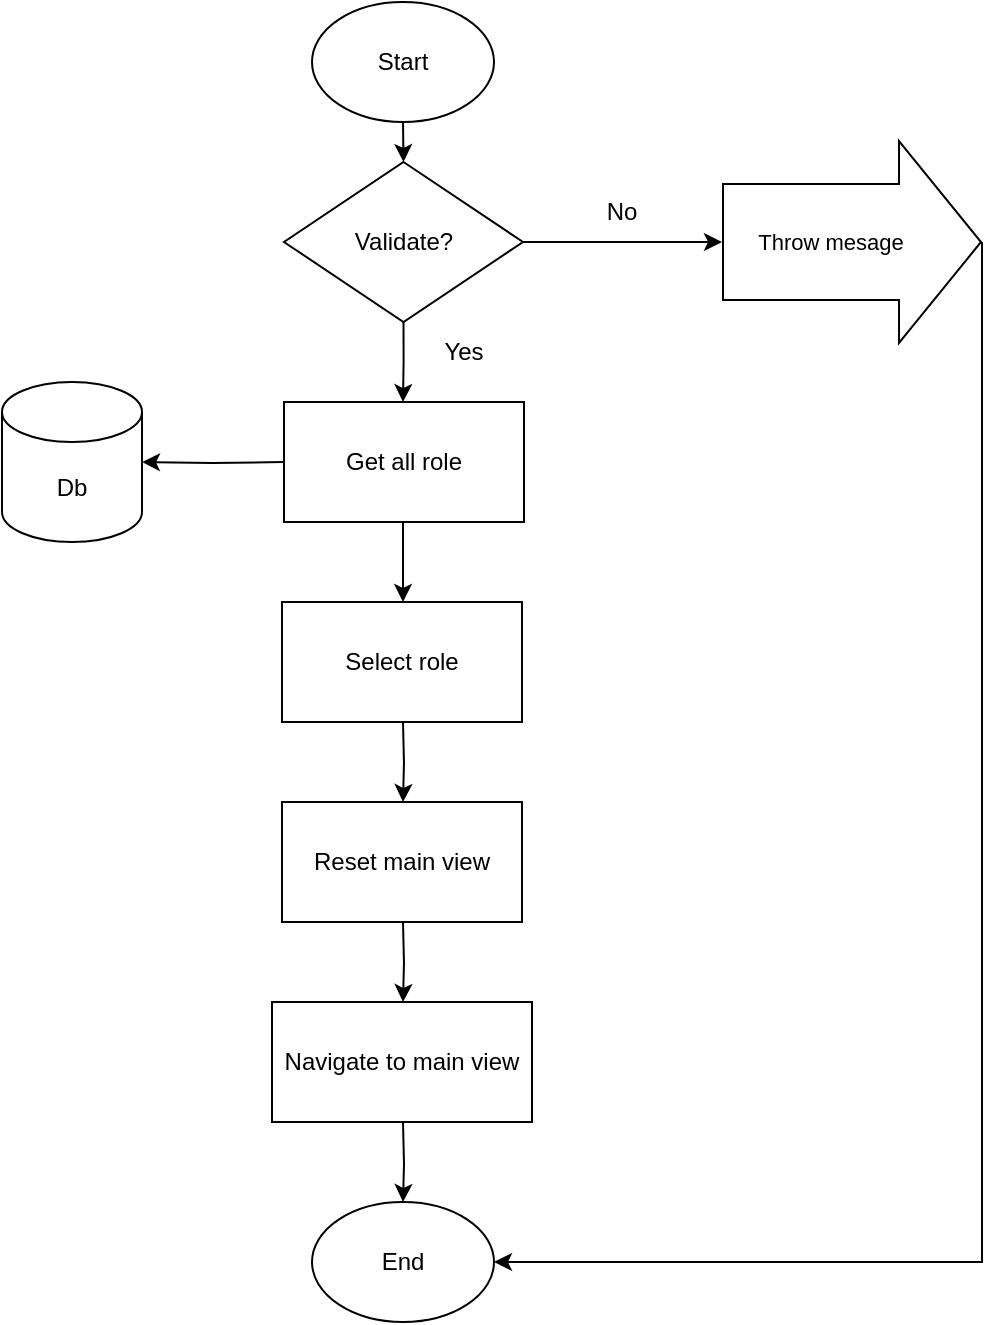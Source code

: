 <mxfile version="20.4.0" type="github" pages="3">
  <diagram id="AYCbosGPow5M2LqWZFHV" name="OverView">
    <mxGraphModel dx="1422" dy="762" grid="1" gridSize="10" guides="1" tooltips="1" connect="1" arrows="1" fold="1" page="1" pageScale="1" pageWidth="827" pageHeight="1169" math="0" shadow="0">
      <root>
        <mxCell id="0" />
        <mxCell id="1" parent="0" />
        <mxCell id="YIZf5WjZk0dIx6Hx9NNI-38" style="edgeStyle=orthogonalEdgeStyle;rounded=0;orthogonalLoop=1;jettySize=auto;html=1;exitX=0;exitY=0.5;exitDx=0;exitDy=0;entryX=1;entryY=0.5;entryDx=0;entryDy=0;entryPerimeter=0;" parent="1" target="YIZf5WjZk0dIx6Hx9NNI-20" edge="1">
          <mxGeometry relative="1" as="geometry">
            <mxPoint x="340.5" y="320" as="sourcePoint" />
          </mxGeometry>
        </mxCell>
        <mxCell id="YIZf5WjZk0dIx6Hx9NNI-35" style="edgeStyle=orthogonalEdgeStyle;rounded=0;orthogonalLoop=1;jettySize=auto;html=1;exitX=0.5;exitY=1;exitDx=0;exitDy=0;entryX=0.5;entryY=0;entryDx=0;entryDy=0;" parent="1" source="YIZf5WjZk0dIx6Hx9NNI-8" target="YIZf5WjZk0dIx6Hx9NNI-33" edge="1">
          <mxGeometry relative="1" as="geometry" />
        </mxCell>
        <mxCell id="YIZf5WjZk0dIx6Hx9NNI-8" value="Start" style="ellipse;whiteSpace=wrap;html=1;" parent="1" vertex="1">
          <mxGeometry x="355" y="90" width="91" height="60" as="geometry" />
        </mxCell>
        <mxCell id="YIZf5WjZk0dIx6Hx9NNI-9" value="End" style="ellipse;whiteSpace=wrap;html=1;" parent="1" vertex="1">
          <mxGeometry x="355" y="690" width="91" height="60" as="geometry" />
        </mxCell>
        <mxCell id="YIZf5WjZk0dIx6Hx9NNI-34" style="edgeStyle=orthogonalEdgeStyle;rounded=0;orthogonalLoop=1;jettySize=auto;html=1;exitX=0.5;exitY=1;exitDx=0;exitDy=0;entryX=0.5;entryY=0;entryDx=0;entryDy=0;" parent="1" edge="1">
          <mxGeometry relative="1" as="geometry">
            <mxPoint x="400.5" y="450" as="sourcePoint" />
            <mxPoint x="400.5" y="490" as="targetPoint" />
          </mxGeometry>
        </mxCell>
        <mxCell id="YIZf5WjZk0dIx6Hx9NNI-17" style="edgeStyle=orthogonalEdgeStyle;rounded=0;orthogonalLoop=1;jettySize=auto;html=1;exitX=0.5;exitY=1;exitDx=0;exitDy=0;entryX=0.5;entryY=0;entryDx=0;entryDy=0;" parent="1" edge="1">
          <mxGeometry relative="1" as="geometry">
            <mxPoint x="400.5" y="550" as="sourcePoint" />
            <mxPoint x="400.5" y="590" as="targetPoint" />
          </mxGeometry>
        </mxCell>
        <mxCell id="YIZf5WjZk0dIx6Hx9NNI-18" style="edgeStyle=orthogonalEdgeStyle;rounded=0;orthogonalLoop=1;jettySize=auto;html=1;exitX=0.5;exitY=1;exitDx=0;exitDy=0;entryX=0.5;entryY=0;entryDx=0;entryDy=0;" parent="1" target="YIZf5WjZk0dIx6Hx9NNI-9" edge="1">
          <mxGeometry relative="1" as="geometry">
            <mxPoint x="400.5" y="650" as="sourcePoint" />
          </mxGeometry>
        </mxCell>
        <mxCell id="YIZf5WjZk0dIx6Hx9NNI-20" value="Db" style="shape=cylinder3;whiteSpace=wrap;html=1;boundedLbl=1;backgroundOutline=1;size=15;rotation=0;" parent="1" vertex="1">
          <mxGeometry x="200" y="280" width="70" height="80" as="geometry" />
        </mxCell>
        <mxCell id="YIZf5WjZk0dIx6Hx9NNI-36" style="edgeStyle=orthogonalEdgeStyle;rounded=0;orthogonalLoop=1;jettySize=auto;html=1;exitX=0.5;exitY=1;exitDx=0;exitDy=0;entryX=0.5;entryY=0;entryDx=0;entryDy=0;" parent="1" source="YIZf5WjZk0dIx6Hx9NNI-33" edge="1">
          <mxGeometry relative="1" as="geometry">
            <mxPoint x="400.5" y="290" as="targetPoint" />
          </mxGeometry>
        </mxCell>
        <mxCell id="YIZf5WjZk0dIx6Hx9NNI-40" style="edgeStyle=orthogonalEdgeStyle;rounded=0;orthogonalLoop=1;jettySize=auto;html=1;exitX=1;exitY=0.5;exitDx=0;exitDy=0;entryX=0;entryY=0.5;entryDx=0;entryDy=0;" parent="1" source="YIZf5WjZk0dIx6Hx9NNI-33" edge="1">
          <mxGeometry relative="1" as="geometry">
            <mxPoint x="560" y="210" as="targetPoint" />
          </mxGeometry>
        </mxCell>
        <mxCell id="YIZf5WjZk0dIx6Hx9NNI-33" value="Validate?" style="rhombus;whiteSpace=wrap;html=1;" parent="1" vertex="1">
          <mxGeometry x="341" y="170" width="119.5" height="80" as="geometry" />
        </mxCell>
        <mxCell id="YIZf5WjZk0dIx6Hx9NNI-37" value="Yes" style="text;html=1;strokeColor=none;fillColor=none;align=center;verticalAlign=middle;whiteSpace=wrap;rounded=0;" parent="1" vertex="1">
          <mxGeometry x="400.5" y="250" width="60" height="30" as="geometry" />
        </mxCell>
        <mxCell id="tXoRKDeA7GZFlY9l_MHr-1" style="edgeStyle=orthogonalEdgeStyle;rounded=0;orthogonalLoop=1;jettySize=auto;html=1;entryX=1;entryY=0.5;entryDx=0;entryDy=0;" parent="1" target="YIZf5WjZk0dIx6Hx9NNI-9" edge="1">
          <mxGeometry relative="1" as="geometry">
            <mxPoint x="690" y="210" as="sourcePoint" />
            <Array as="points">
              <mxPoint x="690" y="720" />
            </Array>
          </mxGeometry>
        </mxCell>
        <mxCell id="YIZf5WjZk0dIx6Hx9NNI-41" value="No" style="text;html=1;strokeColor=none;fillColor=none;align=center;verticalAlign=middle;whiteSpace=wrap;rounded=0;" parent="1" vertex="1">
          <mxGeometry x="480" y="180" width="60" height="30" as="geometry" />
        </mxCell>
        <mxCell id="jRkYhNa2KPF_gn5Vm0Ej-1" value="" style="shape=flexArrow;endArrow=classic;html=1;rounded=0;endWidth=42;endSize=13.33;width=58;align=left;" edge="1" parent="1">
          <mxGeometry width="50" height="50" relative="1" as="geometry">
            <mxPoint x="560" y="210" as="sourcePoint" />
            <mxPoint x="690" y="210" as="targetPoint" />
          </mxGeometry>
        </mxCell>
        <mxCell id="jRkYhNa2KPF_gn5Vm0Ej-2" value="Throw mesage" style="edgeLabel;html=1;align=center;verticalAlign=middle;resizable=0;points=[];" vertex="1" connectable="0" parent="jRkYhNa2KPF_gn5Vm0Ej-1">
          <mxGeometry x="0.233" y="-3" relative="1" as="geometry">
            <mxPoint x="-26" y="-3" as="offset" />
          </mxGeometry>
        </mxCell>
        <mxCell id="E42IQ36DqePbSzt0gJ1l-2" value="" style="edgeStyle=orthogonalEdgeStyle;rounded=0;orthogonalLoop=1;jettySize=auto;html=1;" edge="1" parent="1" source="E42IQ36DqePbSzt0gJ1l-1">
          <mxGeometry relative="1" as="geometry">
            <mxPoint x="400.5" y="390" as="targetPoint" />
          </mxGeometry>
        </mxCell>
        <mxCell id="E42IQ36DqePbSzt0gJ1l-1" value="Get all role" style="rounded=0;whiteSpace=wrap;html=1;" vertex="1" parent="1">
          <mxGeometry x="341" y="290" width="120" height="60" as="geometry" />
        </mxCell>
        <mxCell id="E42IQ36DqePbSzt0gJ1l-3" value="Select role" style="rounded=0;whiteSpace=wrap;html=1;" vertex="1" parent="1">
          <mxGeometry x="340" y="390" width="120" height="60" as="geometry" />
        </mxCell>
        <mxCell id="E42IQ36DqePbSzt0gJ1l-4" value="Reset main view" style="rounded=0;whiteSpace=wrap;html=1;" vertex="1" parent="1">
          <mxGeometry x="340" y="490" width="120" height="60" as="geometry" />
        </mxCell>
        <mxCell id="E42IQ36DqePbSzt0gJ1l-5" value="Navigate to main view" style="rounded=0;whiteSpace=wrap;html=1;" vertex="1" parent="1">
          <mxGeometry x="335" y="590" width="130" height="60" as="geometry" />
        </mxCell>
      </root>
    </mxGraphModel>
  </diagram>
  <diagram id="dU_VQQLsIdqhJuBlSea_" name="GetAllRole">
    <mxGraphModel dx="1422" dy="1931" grid="1" gridSize="10" guides="1" tooltips="1" connect="1" arrows="1" fold="1" page="1" pageScale="1" pageWidth="827" pageHeight="1169" math="0" shadow="0">
      <root>
        <mxCell id="0" />
        <mxCell id="1" parent="0" />
        <mxCell id="9X1Kwz2Yzg7s4SCJEzMa-6" style="edgeStyle=orthogonalEdgeStyle;rounded=0;orthogonalLoop=1;jettySize=auto;html=1;exitX=0.5;exitY=1;exitDx=0;exitDy=0;entryX=0.5;entryY=0;entryDx=0;entryDy=0;" parent="1" source="6gMJTMPNIhTQLeTFD7Ru-1" edge="1">
          <mxGeometry relative="1" as="geometry">
            <mxPoint x="570" y="-920" as="targetPoint" />
          </mxGeometry>
        </mxCell>
        <mxCell id="9X1Kwz2Yzg7s4SCJEzMa-8" style="edgeStyle=orthogonalEdgeStyle;rounded=0;orthogonalLoop=1;jettySize=auto;html=1;exitX=0.5;exitY=1;exitDx=0;exitDy=0;entryX=0.5;entryY=0;entryDx=0;entryDy=0;" parent="1" source="6gMJTMPNIhTQLeTFD7Ru-1" edge="1">
          <mxGeometry relative="1" as="geometry">
            <mxPoint x="230" y="-920" as="targetPoint" />
          </mxGeometry>
        </mxCell>
        <mxCell id="6gMJTMPNIhTQLeTFD7Ru-1" value="Start" style="ellipse;whiteSpace=wrap;html=1;" parent="1" vertex="1">
          <mxGeometry x="354" y="-1050" width="90" height="60" as="geometry" />
        </mxCell>
        <mxCell id="6gMJTMPNIhTQLeTFD7Ru-2" value="End" style="ellipse;whiteSpace=wrap;html=1;" parent="1" vertex="1">
          <mxGeometry x="354" y="-440" width="90" height="60" as="geometry" />
        </mxCell>
        <mxCell id="9X1Kwz2Yzg7s4SCJEzMa-3" style="edgeStyle=orthogonalEdgeStyle;rounded=0;orthogonalLoop=1;jettySize=auto;html=1;exitX=0.5;exitY=1;exitDx=0;exitDy=0;entryX=0.5;entryY=0;entryDx=0;entryDy=0;" parent="1" edge="1">
          <mxGeometry relative="1" as="geometry">
            <mxPoint x="570" y="-860" as="sourcePoint" />
            <mxPoint x="570" y="-820" as="targetPoint" />
          </mxGeometry>
        </mxCell>
        <mxCell id="mvLcQewhu26K5G6ohXYo-3" style="edgeStyle=orthogonalEdgeStyle;rounded=0;orthogonalLoop=1;jettySize=auto;html=1;exitX=0.5;exitY=1;exitDx=0;exitDy=0;entryX=0.438;entryY=0;entryDx=0;entryDy=0;entryPerimeter=0;" edge="1" parent="1" target="mvLcQewhu26K5G6ohXYo-1">
          <mxGeometry relative="1" as="geometry">
            <mxPoint x="570" y="-760" as="sourcePoint" />
          </mxGeometry>
        </mxCell>
        <mxCell id="mvLcQewhu26K5G6ohXYo-5" value="" style="edgeStyle=orthogonalEdgeStyle;rounded=0;orthogonalLoop=1;jettySize=auto;html=1;" edge="1" parent="1" source="mvLcQewhu26K5G6ohXYo-1">
          <mxGeometry relative="1" as="geometry">
            <mxPoint x="570" y="-560" as="targetPoint" />
            <Array as="points">
              <mxPoint x="570" y="-600" />
              <mxPoint x="570" y="-600" />
            </Array>
          </mxGeometry>
        </mxCell>
        <mxCell id="mvLcQewhu26K5G6ohXYo-1" value="proxy.GetRoleInfosAsync" style="shape=or;whiteSpace=wrap;html=1;" vertex="1" parent="1">
          <mxGeometry x="500" y="-710" width="160" height="90" as="geometry" />
        </mxCell>
        <mxCell id="bg7OWx2L6fhgvV6HwPYD-2" style="edgeStyle=orthogonalEdgeStyle;rounded=0;orthogonalLoop=1;jettySize=auto;html=1;" edge="1" parent="1" target="6gMJTMPNIhTQLeTFD7Ru-2">
          <mxGeometry relative="1" as="geometry">
            <mxPoint x="570" y="-500" as="sourcePoint" />
            <Array as="points">
              <mxPoint x="570" y="-480" />
              <mxPoint x="399" y="-480" />
            </Array>
          </mxGeometry>
        </mxCell>
        <mxCell id="9cKq2Rqtq85-kKxuS-73-2" style="edgeStyle=orthogonalEdgeStyle;rounded=0;orthogonalLoop=1;jettySize=auto;html=1;exitX=0.5;exitY=1;exitDx=0;exitDy=0;entryX=0.478;entryY=-0.05;entryDx=0;entryDy=0;entryPerimeter=0;" edge="1" parent="1" source="bg7OWx2L6fhgvV6HwPYD-5" target="9cKq2Rqtq85-kKxuS-73-1">
          <mxGeometry relative="1" as="geometry" />
        </mxCell>
        <mxCell id="bg7OWx2L6fhgvV6HwPYD-5" value="StartCommand" style="rounded=0;whiteSpace=wrap;html=1;" vertex="1" parent="1">
          <mxGeometry x="170" y="-920" width="120" height="60" as="geometry" />
        </mxCell>
        <mxCell id="bg7OWx2L6fhgvV6HwPYD-8" value="InitCommand" style="rounded=0;whiteSpace=wrap;html=1;" vertex="1" parent="1">
          <mxGeometry x="510" y="-920" width="120" height="60" as="geometry" />
        </mxCell>
        <mxCell id="bg7OWx2L6fhgvV6HwPYD-10" value="Initialize proxy" style="rounded=0;whiteSpace=wrap;html=1;" vertex="1" parent="1">
          <mxGeometry x="510" y="-820" width="120" height="60" as="geometry" />
        </mxCell>
        <mxCell id="bg7OWx2L6fhgvV6HwPYD-11" value="RoleInfo.Add(roleInfo)" style="rounded=0;whiteSpace=wrap;html=1;" vertex="1" parent="1">
          <mxGeometry x="510" y="-560" width="130" height="60" as="geometry" />
        </mxCell>
        <mxCell id="nLekrD_bP1yYXpQHkNHe-1" style="edgeStyle=orthogonalEdgeStyle;rounded=0;orthogonalLoop=1;jettySize=auto;html=1;" edge="1" parent="1" source="9cKq2Rqtq85-kKxuS-73-1">
          <mxGeometry relative="1" as="geometry">
            <mxPoint x="400" y="-440" as="targetPoint" />
            <Array as="points">
              <mxPoint x="230" y="-480" />
              <mxPoint x="400" y="-480" />
            </Array>
          </mxGeometry>
        </mxCell>
        <mxCell id="9cKq2Rqtq85-kKxuS-73-1" value="CreatePnexDelegateCommandCanNoAuthExec" style="rounded=0;whiteSpace=wrap;html=1;" vertex="1" parent="1">
          <mxGeometry x="100" y="-760" width="270" height="60" as="geometry" />
        </mxCell>
        <mxCell id="nLekrD_bP1yYXpQHkNHe-5" value="" style="edgeStyle=orthogonalEdgeStyle;rounded=0;orthogonalLoop=1;jettySize=auto;html=1;" edge="1" parent="1" source="nLekrD_bP1yYXpQHkNHe-2" target="nLekrD_bP1yYXpQHkNHe-3">
          <mxGeometry relative="1" as="geometry" />
        </mxCell>
        <mxCell id="nLekrD_bP1yYXpQHkNHe-2" value="proxy.GetRoleInfosAsync" style="shape=or;whiteSpace=wrap;html=1;" vertex="1" parent="1">
          <mxGeometry x="319" y="-320" width="160" height="90" as="geometry" />
        </mxCell>
        <mxCell id="nLekrD_bP1yYXpQHkNHe-8" value="" style="edgeStyle=orthogonalEdgeStyle;rounded=0;orthogonalLoop=1;jettySize=auto;html=1;" edge="1" parent="1" source="nLekrD_bP1yYXpQHkNHe-3" target="nLekrD_bP1yYXpQHkNHe-6">
          <mxGeometry relative="1" as="geometry" />
        </mxCell>
        <mxCell id="nLekrD_bP1yYXpQHkNHe-3" value="GetRoleInfos" style="rounded=0;whiteSpace=wrap;html=1;" vertex="1" parent="1">
          <mxGeometry x="339" y="-170" width="120" height="60" as="geometry" />
        </mxCell>
        <mxCell id="nLekrD_bP1yYXpQHkNHe-11" style="edgeStyle=orthogonalEdgeStyle;rounded=0;orthogonalLoop=1;jettySize=auto;html=1;exitX=0;exitY=0.5;exitDx=0;exitDy=0;entryX=0.5;entryY=0;entryDx=0;entryDy=0;" edge="1" parent="1" source="nLekrD_bP1yYXpQHkNHe-6" target="nLekrD_bP1yYXpQHkNHe-10">
          <mxGeometry relative="1" as="geometry" />
        </mxCell>
        <mxCell id="nLekrD_bP1yYXpQHkNHe-12" style="edgeStyle=orthogonalEdgeStyle;rounded=0;orthogonalLoop=1;jettySize=auto;html=1;exitX=1;exitY=0.5;exitDx=0;exitDy=0;entryX=0.5;entryY=0;entryDx=0;entryDy=0;" edge="1" parent="1" source="nLekrD_bP1yYXpQHkNHe-6" target="nLekrD_bP1yYXpQHkNHe-9">
          <mxGeometry relative="1" as="geometry" />
        </mxCell>
        <mxCell id="nLekrD_bP1yYXpQHkNHe-6" value="UseReliable(&quot;GetRoleInfos&quot;) ?" style="rhombus;whiteSpace=wrap;html=1;" vertex="1" parent="1">
          <mxGeometry x="293.5" y="-70" width="211" height="110" as="geometry" />
        </mxCell>
        <mxCell id="8PaRf_ZKeZ4GCYLygM6N-2" style="edgeStyle=orthogonalEdgeStyle;rounded=0;orthogonalLoop=1;jettySize=auto;html=1;exitX=0.5;exitY=1;exitDx=0;exitDy=0;entryX=0.5;entryY=0;entryDx=0;entryDy=0;" edge="1" parent="1" source="nLekrD_bP1yYXpQHkNHe-9" target="8PaRf_ZKeZ4GCYLygM6N-1">
          <mxGeometry relative="1" as="geometry" />
        </mxCell>
        <mxCell id="nLekrD_bP1yYXpQHkNHe-9" value="_GetRoleInfos" style="rounded=0;whiteSpace=wrap;html=1;" vertex="1" parent="1">
          <mxGeometry x="590" y="20" width="130" height="60" as="geometry" />
        </mxCell>
        <mxCell id="8PaRf_ZKeZ4GCYLygM6N-8" value="" style="edgeStyle=orthogonalEdgeStyle;rounded=0;orthogonalLoop=1;jettySize=auto;html=1;" edge="1" parent="1" source="nLekrD_bP1yYXpQHkNHe-10" target="8PaRf_ZKeZ4GCYLygM6N-7">
          <mxGeometry relative="1" as="geometry" />
        </mxCell>
        <mxCell id="nLekrD_bP1yYXpQHkNHe-10" value="_GetRoleInfosReliable" style="rounded=0;whiteSpace=wrap;html=1;" vertex="1" parent="1">
          <mxGeometry x="90" y="20" width="140" height="60" as="geometry" />
        </mxCell>
        <mxCell id="nLekrD_bP1yYXpQHkNHe-13" value="Yes" style="text;html=1;strokeColor=none;fillColor=none;align=center;verticalAlign=middle;whiteSpace=wrap;rounded=0;" vertex="1" parent="1">
          <mxGeometry x="200" y="-50" width="60" height="30" as="geometry" />
        </mxCell>
        <mxCell id="nLekrD_bP1yYXpQHkNHe-14" value="No" style="text;html=1;strokeColor=none;fillColor=none;align=center;verticalAlign=middle;whiteSpace=wrap;rounded=0;" vertex="1" parent="1">
          <mxGeometry x="545" y="-50" width="60" height="30" as="geometry" />
        </mxCell>
        <mxCell id="8PaRf_ZKeZ4GCYLygM6N-4" style="edgeStyle=orthogonalEdgeStyle;rounded=0;orthogonalLoop=1;jettySize=auto;html=1;exitX=0.5;exitY=1;exitDx=0;exitDy=0;entryX=0;entryY=0.5;entryDx=0;entryDy=0;entryPerimeter=0;" edge="1" parent="1" source="8PaRf_ZKeZ4GCYLygM6N-1" target="8PaRf_ZKeZ4GCYLygM6N-3">
          <mxGeometry relative="1" as="geometry" />
        </mxCell>
        <mxCell id="8PaRf_ZKeZ4GCYLygM6N-1" value="basicChannel.GetRoleInfos()" style="rounded=0;whiteSpace=wrap;html=1;" vertex="1" parent="1">
          <mxGeometry x="567.5" y="130" width="175" height="60" as="geometry" />
        </mxCell>
        <mxCell id="8PaRf_ZKeZ4GCYLygM6N-3" value="userInfo.OmRoleInfoByUserSid.ToList()" style="shape=note;whiteSpace=wrap;html=1;backgroundOutline=1;darkOpacity=0.05;rotation=90;horizontal=0;" vertex="1" parent="1">
          <mxGeometry x="613.75" y="160" width="82.5" height="222.5" as="geometry" />
        </mxCell>
        <mxCell id="8PaRf_ZKeZ4GCYLygM6N-10" style="edgeStyle=orthogonalEdgeStyle;rounded=0;orthogonalLoop=1;jettySize=auto;html=1;exitX=0.5;exitY=1;exitDx=0;exitDy=0;" edge="1" parent="1" source="8PaRf_ZKeZ4GCYLygM6N-7">
          <mxGeometry relative="1" as="geometry">
            <mxPoint x="160" y="230" as="targetPoint" />
          </mxGeometry>
        </mxCell>
        <mxCell id="8PaRf_ZKeZ4GCYLygM6N-7" value="GetRoleInfosReliableResult" style="rounded=0;whiteSpace=wrap;html=1;" vertex="1" parent="1">
          <mxGeometry x="75" y="120" width="170" height="60" as="geometry" />
        </mxCell>
        <mxCell id="8PaRf_ZKeZ4GCYLygM6N-9" value="GetResultState&amp;lt;IEnumerable&amp;lt;OmRoleInfoModel&amp;gt;&amp;gt;(state)" style="shape=note;whiteSpace=wrap;html=1;backgroundOutline=1;darkOpacity=0.05;rotation=90;horizontal=0;" vertex="1" parent="1">
          <mxGeometry x="130" y="110" width="81.25" height="322.5" as="geometry" />
        </mxCell>
      </root>
    </mxGraphModel>
  </diagram>
  <diagram id="yzAi0WI9PYM8fv94YX_Y" name="SelectRole">
    <mxGraphModel dx="1422" dy="762" grid="1" gridSize="10" guides="1" tooltips="1" connect="1" arrows="1" fold="1" page="1" pageScale="1" pageWidth="827" pageHeight="1169" math="0" shadow="0">
      <root>
        <mxCell id="0" />
        <mxCell id="1" parent="0" />
      </root>
    </mxGraphModel>
  </diagram>
</mxfile>
